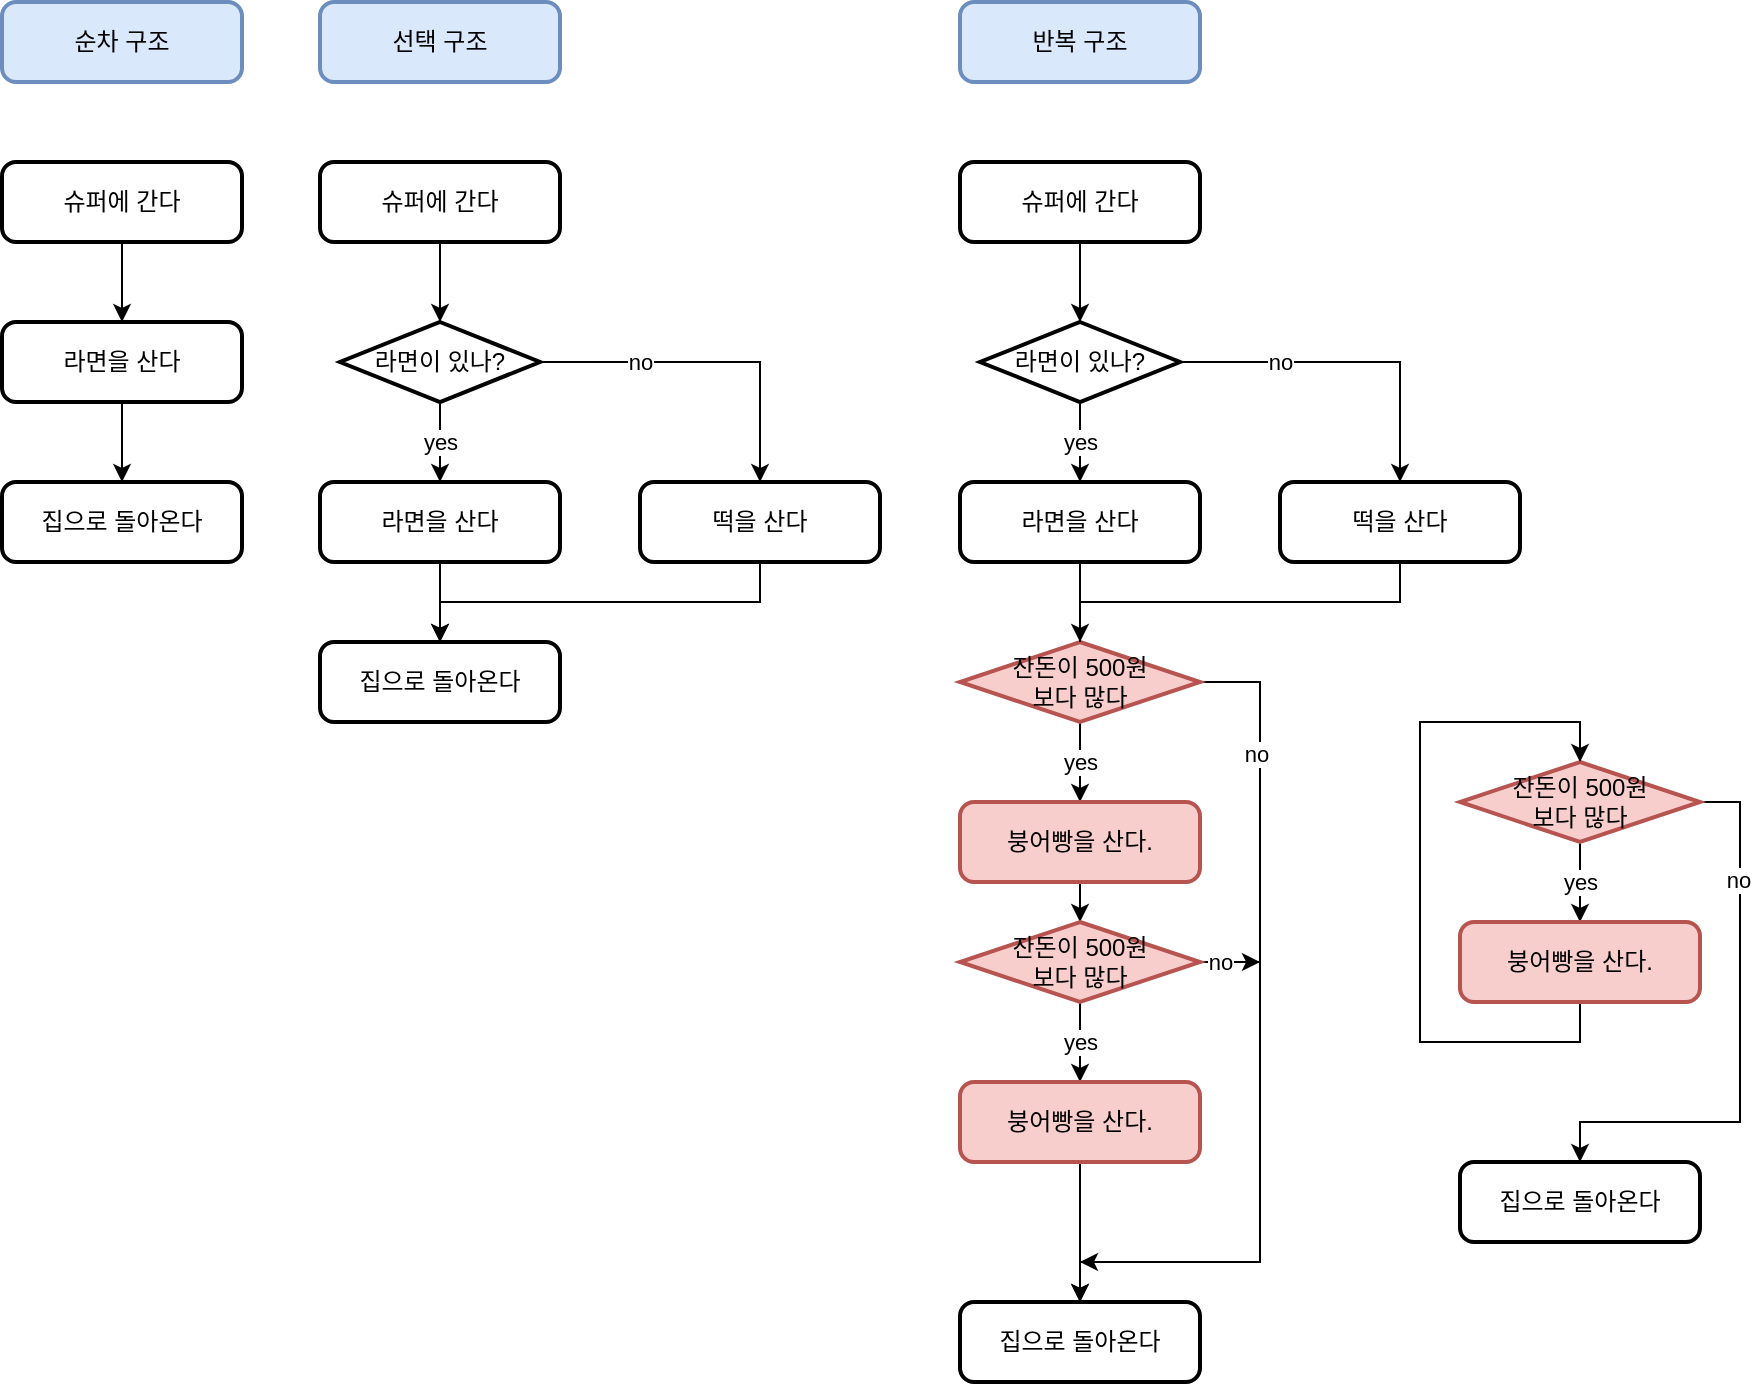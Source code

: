<mxfile version="16.4.0" type="device"><diagram id="762eQPTl0RO3u2o_39Oo" name="페이지-1"><mxGraphModel dx="970" dy="597" grid="1" gridSize="10" guides="1" tooltips="1" connect="1" arrows="1" fold="1" page="1" pageScale="1" pageWidth="827" pageHeight="1169" math="0" shadow="0"><root><mxCell id="0"/><mxCell id="1" parent="0"/><mxCell id="vLXsROPxmRjyyJojnd2n-4" value="" style="edgeStyle=orthogonalEdgeStyle;rounded=0;orthogonalLoop=1;jettySize=auto;html=1;" edge="1" parent="1" source="vLXsROPxmRjyyJojnd2n-1" target="vLXsROPxmRjyyJojnd2n-2"><mxGeometry relative="1" as="geometry"/></mxCell><mxCell id="vLXsROPxmRjyyJojnd2n-1" value="슈퍼에 간다" style="rounded=1;whiteSpace=wrap;html=1;absoluteArcSize=1;arcSize=14;strokeWidth=2;" vertex="1" parent="1"><mxGeometry x="41" y="120" width="120" height="40" as="geometry"/></mxCell><mxCell id="vLXsROPxmRjyyJojnd2n-5" value="" style="edgeStyle=orthogonalEdgeStyle;rounded=0;orthogonalLoop=1;jettySize=auto;html=1;" edge="1" parent="1" source="vLXsROPxmRjyyJojnd2n-2" target="vLXsROPxmRjyyJojnd2n-3"><mxGeometry relative="1" as="geometry"/></mxCell><mxCell id="vLXsROPxmRjyyJojnd2n-2" value="라면을 산다" style="rounded=1;whiteSpace=wrap;html=1;absoluteArcSize=1;arcSize=14;strokeWidth=2;" vertex="1" parent="1"><mxGeometry x="41" y="200" width="120" height="40" as="geometry"/></mxCell><mxCell id="vLXsROPxmRjyyJojnd2n-3" value="집으로 돌아온다" style="rounded=1;whiteSpace=wrap;html=1;absoluteArcSize=1;arcSize=14;strokeWidth=2;" vertex="1" parent="1"><mxGeometry x="41" y="280" width="120" height="40" as="geometry"/></mxCell><mxCell id="vLXsROPxmRjyyJojnd2n-6" value="순차 구조" style="rounded=1;whiteSpace=wrap;html=1;absoluteArcSize=1;arcSize=14;strokeWidth=2;fillColor=#dae8fc;strokeColor=#6c8ebf;" vertex="1" parent="1"><mxGeometry x="41" y="40" width="120" height="40" as="geometry"/></mxCell><mxCell id="vLXsROPxmRjyyJojnd2n-7" value="선택 구조" style="rounded=1;whiteSpace=wrap;html=1;absoluteArcSize=1;arcSize=14;strokeWidth=2;fillColor=#dae8fc;strokeColor=#6c8ebf;" vertex="1" parent="1"><mxGeometry x="200" y="40" width="120" height="40" as="geometry"/></mxCell><mxCell id="vLXsROPxmRjyyJojnd2n-14" value="" style="edgeStyle=orthogonalEdgeStyle;rounded=0;orthogonalLoop=1;jettySize=auto;html=1;" edge="1" parent="1" source="vLXsROPxmRjyyJojnd2n-9" target="vLXsROPxmRjyyJojnd2n-13"><mxGeometry relative="1" as="geometry"/></mxCell><mxCell id="vLXsROPxmRjyyJojnd2n-9" value="슈퍼에 간다" style="rounded=1;whiteSpace=wrap;html=1;absoluteArcSize=1;arcSize=14;strokeWidth=2;" vertex="1" parent="1"><mxGeometry x="200" y="120" width="120" height="40" as="geometry"/></mxCell><mxCell id="vLXsROPxmRjyyJojnd2n-10" value="" style="edgeStyle=orthogonalEdgeStyle;rounded=0;orthogonalLoop=1;jettySize=auto;html=1;" edge="1" parent="1" source="vLXsROPxmRjyyJojnd2n-11" target="vLXsROPxmRjyyJojnd2n-12"><mxGeometry relative="1" as="geometry"/></mxCell><mxCell id="vLXsROPxmRjyyJojnd2n-11" value="라면을 산다" style="rounded=1;whiteSpace=wrap;html=1;absoluteArcSize=1;arcSize=14;strokeWidth=2;" vertex="1" parent="1"><mxGeometry x="200" y="280" width="120" height="40" as="geometry"/></mxCell><mxCell id="vLXsROPxmRjyyJojnd2n-12" value="집으로 돌아온다" style="rounded=1;whiteSpace=wrap;html=1;absoluteArcSize=1;arcSize=14;strokeWidth=2;" vertex="1" parent="1"><mxGeometry x="200" y="360" width="120" height="40" as="geometry"/></mxCell><mxCell id="vLXsROPxmRjyyJojnd2n-15" value="yes" style="edgeStyle=orthogonalEdgeStyle;rounded=0;orthogonalLoop=1;jettySize=auto;html=1;" edge="1" parent="1" source="vLXsROPxmRjyyJojnd2n-13" target="vLXsROPxmRjyyJojnd2n-11"><mxGeometry relative="1" as="geometry"/></mxCell><mxCell id="vLXsROPxmRjyyJojnd2n-20" style="edgeStyle=orthogonalEdgeStyle;rounded=0;orthogonalLoop=1;jettySize=auto;html=1;entryX=0.5;entryY=0;entryDx=0;entryDy=0;" edge="1" parent="1" source="vLXsROPxmRjyyJojnd2n-13" target="vLXsROPxmRjyyJojnd2n-16"><mxGeometry relative="1" as="geometry"/></mxCell><mxCell id="vLXsROPxmRjyyJojnd2n-21" value="no" style="edgeLabel;html=1;align=center;verticalAlign=middle;resizable=0;points=[];" vertex="1" connectable="0" parent="vLXsROPxmRjyyJojnd2n-20"><mxGeometry x="-0.553" y="-1" relative="1" as="geometry"><mxPoint x="12" y="-1" as="offset"/></mxGeometry></mxCell><mxCell id="vLXsROPxmRjyyJojnd2n-13" value="라면이 있나?" style="strokeWidth=2;html=1;shape=mxgraph.flowchart.decision;whiteSpace=wrap;" vertex="1" parent="1"><mxGeometry x="210" y="200" width="100" height="40" as="geometry"/></mxCell><mxCell id="vLXsROPxmRjyyJojnd2n-22" style="edgeStyle=orthogonalEdgeStyle;rounded=0;orthogonalLoop=1;jettySize=auto;html=1;" edge="1" parent="1" source="vLXsROPxmRjyyJojnd2n-16"><mxGeometry relative="1" as="geometry"><mxPoint x="260" y="360" as="targetPoint"/><Array as="points"><mxPoint x="420" y="340"/><mxPoint x="260" y="340"/></Array></mxGeometry></mxCell><mxCell id="vLXsROPxmRjyyJojnd2n-16" value="떡을 산다" style="rounded=1;whiteSpace=wrap;html=1;absoluteArcSize=1;arcSize=14;strokeWidth=2;" vertex="1" parent="1"><mxGeometry x="360" y="280" width="120" height="40" as="geometry"/></mxCell><mxCell id="vLXsROPxmRjyyJojnd2n-23" value="반복 구조" style="rounded=1;whiteSpace=wrap;html=1;absoluteArcSize=1;arcSize=14;strokeWidth=2;fillColor=#dae8fc;strokeColor=#6c8ebf;" vertex="1" parent="1"><mxGeometry x="520" y="40" width="120" height="40" as="geometry"/></mxCell><mxCell id="vLXsROPxmRjyyJojnd2n-24" value="" style="edgeStyle=orthogonalEdgeStyle;rounded=0;orthogonalLoop=1;jettySize=auto;html=1;" edge="1" parent="1" source="vLXsROPxmRjyyJojnd2n-25" target="vLXsROPxmRjyyJojnd2n-32"><mxGeometry relative="1" as="geometry"/></mxCell><mxCell id="vLXsROPxmRjyyJojnd2n-25" value="슈퍼에 간다" style="rounded=1;whiteSpace=wrap;html=1;absoluteArcSize=1;arcSize=14;strokeWidth=2;" vertex="1" parent="1"><mxGeometry x="520" y="120" width="120" height="40" as="geometry"/></mxCell><mxCell id="vLXsROPxmRjyyJojnd2n-26" value="" style="edgeStyle=orthogonalEdgeStyle;rounded=0;orthogonalLoop=1;jettySize=auto;html=1;startArrow=none;" edge="1" parent="1" source="vLXsROPxmRjyyJojnd2n-35" target="vLXsROPxmRjyyJojnd2n-28"><mxGeometry relative="1" as="geometry"/></mxCell><mxCell id="vLXsROPxmRjyyJojnd2n-27" value="라면을 산다" style="rounded=1;whiteSpace=wrap;html=1;absoluteArcSize=1;arcSize=14;strokeWidth=2;" vertex="1" parent="1"><mxGeometry x="520" y="280" width="120" height="40" as="geometry"/></mxCell><mxCell id="vLXsROPxmRjyyJojnd2n-28" value="집으로 돌아온다" style="rounded=1;whiteSpace=wrap;html=1;absoluteArcSize=1;arcSize=14;strokeWidth=2;" vertex="1" parent="1"><mxGeometry x="520" y="690" width="120" height="40" as="geometry"/></mxCell><mxCell id="vLXsROPxmRjyyJojnd2n-29" value="yes" style="edgeStyle=orthogonalEdgeStyle;rounded=0;orthogonalLoop=1;jettySize=auto;html=1;" edge="1" parent="1" source="vLXsROPxmRjyyJojnd2n-32" target="vLXsROPxmRjyyJojnd2n-27"><mxGeometry relative="1" as="geometry"/></mxCell><mxCell id="vLXsROPxmRjyyJojnd2n-30" style="edgeStyle=orthogonalEdgeStyle;rounded=0;orthogonalLoop=1;jettySize=auto;html=1;entryX=0.5;entryY=0;entryDx=0;entryDy=0;" edge="1" parent="1" source="vLXsROPxmRjyyJojnd2n-32" target="vLXsROPxmRjyyJojnd2n-34"><mxGeometry relative="1" as="geometry"/></mxCell><mxCell id="vLXsROPxmRjyyJojnd2n-31" value="no" style="edgeLabel;html=1;align=center;verticalAlign=middle;resizable=0;points=[];" vertex="1" connectable="0" parent="vLXsROPxmRjyyJojnd2n-30"><mxGeometry x="-0.553" y="-1" relative="1" as="geometry"><mxPoint x="12" y="-1" as="offset"/></mxGeometry></mxCell><mxCell id="vLXsROPxmRjyyJojnd2n-32" value="라면이 있나?" style="strokeWidth=2;html=1;shape=mxgraph.flowchart.decision;whiteSpace=wrap;" vertex="1" parent="1"><mxGeometry x="530" y="200" width="100" height="40" as="geometry"/></mxCell><mxCell id="vLXsROPxmRjyyJojnd2n-33" style="edgeStyle=orthogonalEdgeStyle;rounded=0;orthogonalLoop=1;jettySize=auto;html=1;" edge="1" parent="1" source="vLXsROPxmRjyyJojnd2n-34"><mxGeometry relative="1" as="geometry"><mxPoint x="580" y="360" as="targetPoint"/><Array as="points"><mxPoint x="740" y="340"/><mxPoint x="580" y="340"/></Array></mxGeometry></mxCell><mxCell id="vLXsROPxmRjyyJojnd2n-34" value="떡을 산다" style="rounded=1;whiteSpace=wrap;html=1;absoluteArcSize=1;arcSize=14;strokeWidth=2;" vertex="1" parent="1"><mxGeometry x="680" y="280" width="120" height="40" as="geometry"/></mxCell><mxCell id="vLXsROPxmRjyyJojnd2n-39" value="yes" style="edgeStyle=orthogonalEdgeStyle;rounded=0;orthogonalLoop=1;jettySize=auto;html=1;entryX=0.5;entryY=0;entryDx=0;entryDy=0;" edge="1" parent="1" source="vLXsROPxmRjyyJojnd2n-35" target="vLXsROPxmRjyyJojnd2n-37"><mxGeometry relative="1" as="geometry"/></mxCell><mxCell id="vLXsROPxmRjyyJojnd2n-49" style="edgeStyle=orthogonalEdgeStyle;rounded=0;orthogonalLoop=1;jettySize=auto;html=1;exitX=1;exitY=0.5;exitDx=0;exitDy=0;exitPerimeter=0;" edge="1" parent="1" source="vLXsROPxmRjyyJojnd2n-35"><mxGeometry relative="1" as="geometry"><mxPoint x="580" y="670" as="targetPoint"/><Array as="points"><mxPoint x="670" y="380"/><mxPoint x="670" y="670"/></Array></mxGeometry></mxCell><mxCell id="vLXsROPxmRjyyJojnd2n-59" value="no" style="edgeLabel;html=1;align=center;verticalAlign=middle;resizable=0;points=[];" vertex="1" connectable="0" parent="vLXsROPxmRjyyJojnd2n-49"><mxGeometry x="-0.68" y="-2" relative="1" as="geometry"><mxPoint as="offset"/></mxGeometry></mxCell><mxCell id="vLXsROPxmRjyyJojnd2n-35" value="잔돈이 500원&lt;br&gt;보다 많다" style="strokeWidth=2;html=1;shape=mxgraph.flowchart.decision;whiteSpace=wrap;fillColor=#f8cecc;strokeColor=#b85450;" vertex="1" parent="1"><mxGeometry x="520" y="360" width="120" height="40" as="geometry"/></mxCell><mxCell id="vLXsROPxmRjyyJojnd2n-36" value="" style="edgeStyle=orthogonalEdgeStyle;rounded=0;orthogonalLoop=1;jettySize=auto;html=1;endArrow=none;" edge="1" parent="1" source="vLXsROPxmRjyyJojnd2n-27" target="vLXsROPxmRjyyJojnd2n-35"><mxGeometry relative="1" as="geometry"><mxPoint x="580" y="320" as="sourcePoint"/><mxPoint x="580" y="580" as="targetPoint"/></mxGeometry></mxCell><mxCell id="vLXsROPxmRjyyJojnd2n-48" style="edgeStyle=orthogonalEdgeStyle;rounded=0;orthogonalLoop=1;jettySize=auto;html=1;" edge="1" parent="1" source="vLXsROPxmRjyyJojnd2n-37"><mxGeometry relative="1" as="geometry"><mxPoint x="580" y="500" as="targetPoint"/></mxGeometry></mxCell><mxCell id="vLXsROPxmRjyyJojnd2n-37" value="붕어빵을 산다." style="rounded=1;whiteSpace=wrap;html=1;absoluteArcSize=1;arcSize=14;strokeWidth=2;fillColor=#f8cecc;strokeColor=#b85450;" vertex="1" parent="1"><mxGeometry x="520" y="440" width="120" height="40" as="geometry"/></mxCell><mxCell id="vLXsROPxmRjyyJojnd2n-43" value="yes" style="edgeStyle=orthogonalEdgeStyle;rounded=0;orthogonalLoop=1;jettySize=auto;html=1;entryX=0.5;entryY=0;entryDx=0;entryDy=0;" edge="1" parent="1" source="vLXsROPxmRjyyJojnd2n-46" target="vLXsROPxmRjyyJojnd2n-47"><mxGeometry relative="1" as="geometry"/></mxCell><mxCell id="vLXsROPxmRjyyJojnd2n-50" style="edgeStyle=orthogonalEdgeStyle;rounded=0;orthogonalLoop=1;jettySize=auto;html=1;exitX=1;exitY=0.5;exitDx=0;exitDy=0;exitPerimeter=0;" edge="1" parent="1" source="vLXsROPxmRjyyJojnd2n-46"><mxGeometry relative="1" as="geometry"><mxPoint x="580" y="690" as="targetPoint"/><Array as="points"><mxPoint x="670" y="520"/><mxPoint x="670" y="670"/><mxPoint x="580" y="670"/></Array></mxGeometry></mxCell><mxCell id="vLXsROPxmRjyyJojnd2n-58" value="no" style="edgeStyle=orthogonalEdgeStyle;rounded=0;orthogonalLoop=1;jettySize=auto;html=1;exitX=1;exitY=0.5;exitDx=0;exitDy=0;exitPerimeter=0;" edge="1" parent="1" source="vLXsROPxmRjyyJojnd2n-46"><mxGeometry x="-0.333" relative="1" as="geometry"><mxPoint x="670" y="520" as="targetPoint"/><mxPoint as="offset"/></mxGeometry></mxCell><mxCell id="vLXsROPxmRjyyJojnd2n-46" value="잔돈이 500원&lt;br&gt;보다 많다" style="strokeWidth=2;html=1;shape=mxgraph.flowchart.decision;whiteSpace=wrap;fillColor=#f8cecc;strokeColor=#b85450;" vertex="1" parent="1"><mxGeometry x="520" y="500" width="120" height="40" as="geometry"/></mxCell><mxCell id="vLXsROPxmRjyyJojnd2n-47" value="붕어빵을 산다." style="rounded=1;whiteSpace=wrap;html=1;absoluteArcSize=1;arcSize=14;strokeWidth=2;fillColor=#f8cecc;strokeColor=#b85450;" vertex="1" parent="1"><mxGeometry x="520" y="580" width="120" height="40" as="geometry"/></mxCell><mxCell id="vLXsROPxmRjyyJojnd2n-53" value="yes" style="edgeStyle=orthogonalEdgeStyle;rounded=0;orthogonalLoop=1;jettySize=auto;html=1;exitX=0.5;exitY=1;exitDx=0;exitDy=0;exitPerimeter=0;entryX=0.5;entryY=0;entryDx=0;entryDy=0;" edge="1" parent="1" source="vLXsROPxmRjyyJojnd2n-51" target="vLXsROPxmRjyyJojnd2n-52"><mxGeometry relative="1" as="geometry"/></mxCell><mxCell id="vLXsROPxmRjyyJojnd2n-55" style="edgeStyle=orthogonalEdgeStyle;rounded=0;orthogonalLoop=1;jettySize=auto;html=1;exitX=1;exitY=0.5;exitDx=0;exitDy=0;exitPerimeter=0;" edge="1" parent="1" source="vLXsROPxmRjyyJojnd2n-51"><mxGeometry relative="1" as="geometry"><mxPoint x="830" y="620" as="targetPoint"/><Array as="points"><mxPoint x="910" y="440"/><mxPoint x="910" y="600"/><mxPoint x="830" y="600"/></Array></mxGeometry></mxCell><mxCell id="vLXsROPxmRjyyJojnd2n-57" value="no" style="edgeLabel;html=1;align=center;verticalAlign=middle;resizable=0;points=[];" vertex="1" connectable="0" parent="vLXsROPxmRjyyJojnd2n-55"><mxGeometry x="-0.579" y="-1" relative="1" as="geometry"><mxPoint as="offset"/></mxGeometry></mxCell><mxCell id="vLXsROPxmRjyyJojnd2n-51" value="잔돈이 500원&lt;br&gt;보다 많다" style="strokeWidth=2;html=1;shape=mxgraph.flowchart.decision;whiteSpace=wrap;fillColor=#f8cecc;strokeColor=#b85450;" vertex="1" parent="1"><mxGeometry x="770" y="420" width="120" height="40" as="geometry"/></mxCell><mxCell id="vLXsROPxmRjyyJojnd2n-54" style="edgeStyle=orthogonalEdgeStyle;rounded=0;orthogonalLoop=1;jettySize=auto;html=1;exitX=0.5;exitY=1;exitDx=0;exitDy=0;entryX=0.5;entryY=0;entryDx=0;entryDy=0;entryPerimeter=0;" edge="1" parent="1" source="vLXsROPxmRjyyJojnd2n-52" target="vLXsROPxmRjyyJojnd2n-51"><mxGeometry relative="1" as="geometry"><mxPoint x="820" y="400" as="targetPoint"/><Array as="points"><mxPoint x="830" y="560"/><mxPoint x="750" y="560"/><mxPoint x="750" y="400"/><mxPoint x="830" y="400"/></Array></mxGeometry></mxCell><mxCell id="vLXsROPxmRjyyJojnd2n-52" value="붕어빵을 산다." style="rounded=1;whiteSpace=wrap;html=1;absoluteArcSize=1;arcSize=14;strokeWidth=2;fillColor=#f8cecc;strokeColor=#b85450;" vertex="1" parent="1"><mxGeometry x="770" y="500" width="120" height="40" as="geometry"/></mxCell><mxCell id="vLXsROPxmRjyyJojnd2n-56" value="집으로 돌아온다" style="rounded=1;whiteSpace=wrap;html=1;absoluteArcSize=1;arcSize=14;strokeWidth=2;" vertex="1" parent="1"><mxGeometry x="770" y="620" width="120" height="40" as="geometry"/></mxCell></root></mxGraphModel></diagram></mxfile>